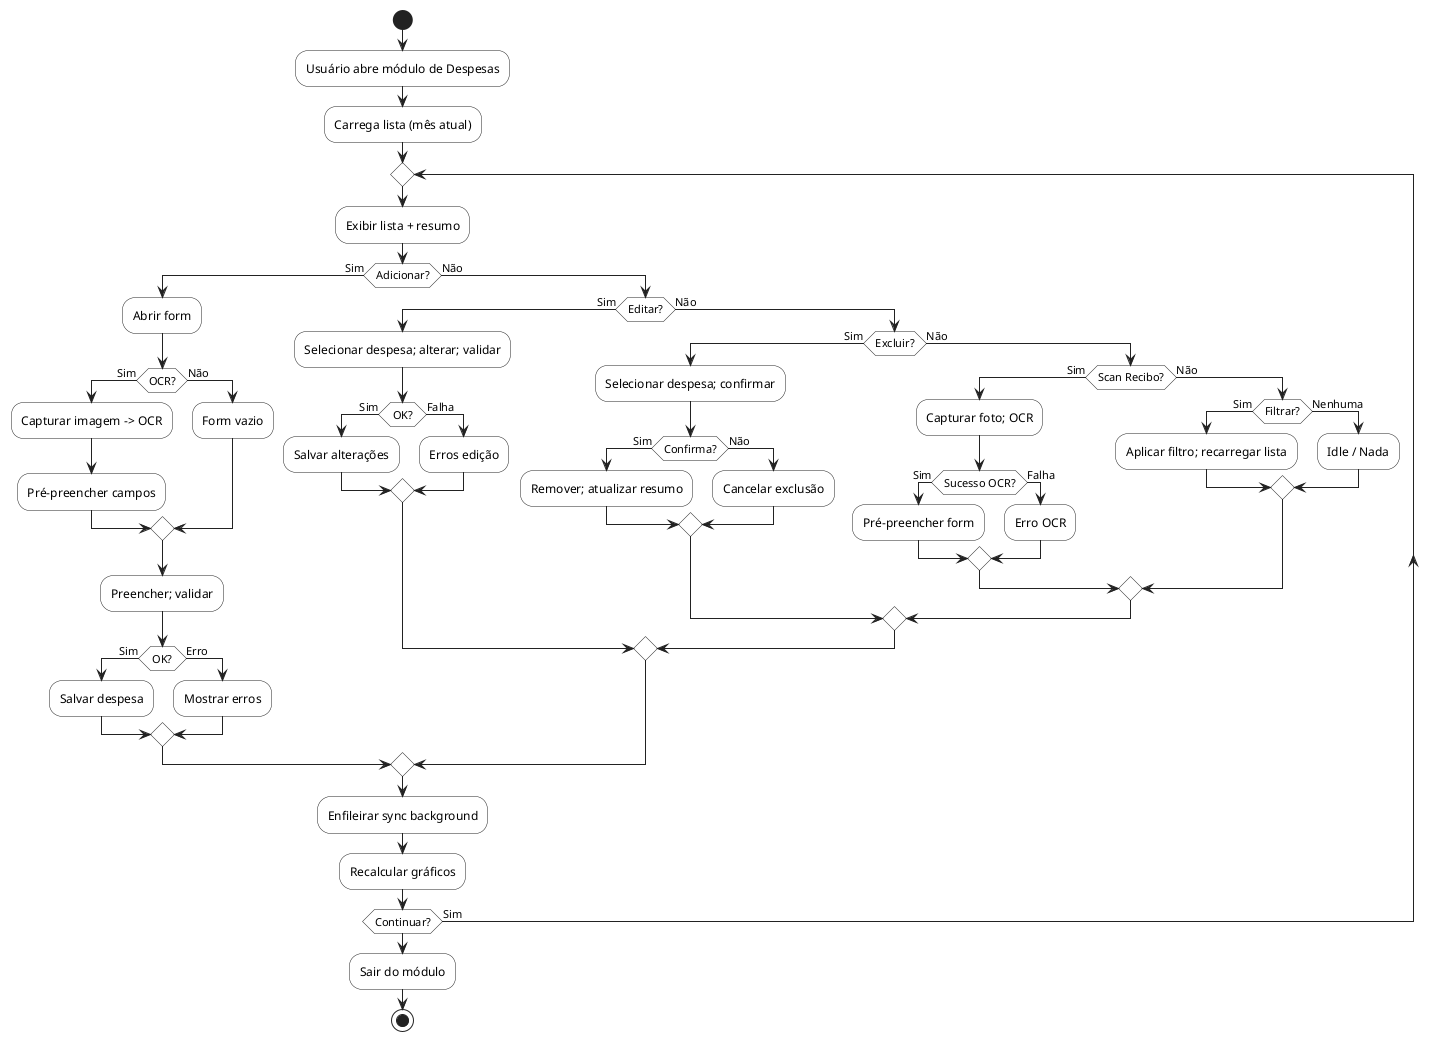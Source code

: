 @startuml Activity_Movimentos_Despesas
' Diagrama de Atividades - Movimentos (versão enxuta)
skinparam shadowing false
skinparam activity {
  BackgroundColor #FFFFFF
  BorderColor #222222
  ArrowColor #222222
}

start
:Usuário abre módulo de Despesas;
:Carrega lista (mês atual);

repeat
  :Exibir lista + resumo;
  if (Adicionar?) then (Sim)
    :Abrir form;
    if (OCR?) then (Sim)
      :Capturar imagem -> OCR;
      :Pré-preencher campos;
    else (Não)
      :Form vazio;
    endif
    :Preencher; validar;
    if (OK?) then (Sim)
      :Salvar despesa;
    else (Erro)
      :Mostrar erros;
    endif
  else (Não)
    if (Editar?) then (Sim)
      :Selecionar despesa; alterar; validar;
      if (OK?) then (Sim)
        :Salvar alterações;
      else (Falha)
        :Erros edição;
      endif
    else (Não)
      if (Excluir?) then (Sim)
        :Selecionar despesa; confirmar;
        if (Confirma?) then (Sim)
          :Remover; atualizar resumo;
        else (Não)
          :Cancelar exclusão;
        endif
      else (Não)
        if (Scan Recibo?) then (Sim)
          :Capturar foto; OCR;
          if (Sucesso OCR?) then (Sim)
            :Pré-preencher form;
          else (Falha)
            :Erro OCR;
          endif
        else (Não)
          if (Filtrar?) then (Sim)
            :Aplicar filtro; recarregar lista;
          else (Nenhuma)
            :Idle / Nada;
          endif
        endif
      endif
    endif
  endif
  :Enfileirar sync background;
  :Recalcular gráficos;
repeat while (Continuar?) is (Sim)

:Sair do módulo;
stop
@enduml